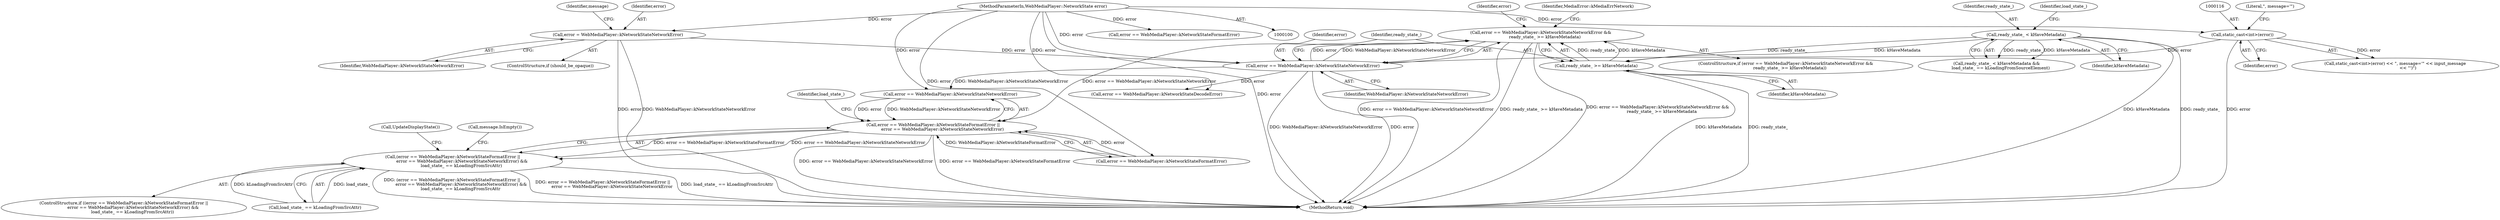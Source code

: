 digraph "0_Chrome_4504a474c069d07104237d0c03bfce7b29a42de6_0@API" {
"1000193" [label="(Call,error == WebMediaPlayer::kNetworkStateNetworkError &&\n      ready_state_ >= kHaveMetadata)"];
"1000194" [label="(Call,error == WebMediaPlayer::kNetworkStateNetworkError)"];
"1000115" [label="(Call,static_cast<int>(error))"];
"1000101" [label="(MethodParameterIn,WebMediaPlayer::NetworkState error)"];
"1000129" [label="(Call,error = WebMediaPlayer::kNetworkStateNetworkError)"];
"1000197" [label="(Call,ready_state_ >= kHaveMetadata)"];
"1000143" [label="(Call,ready_state_ < kHaveMetadata)"];
"1000218" [label="(Call,error == WebMediaPlayer::kNetworkStateFormatError ||\n              error == WebMediaPlayer::kNetworkStateNetworkError)"];
"1000217" [label="(Call,(error == WebMediaPlayer::kNetworkStateFormatError ||\n              error == WebMediaPlayer::kNetworkStateNetworkError) &&\n             load_state_ == kLoadingFromSrcAttr)"];
"1000129" [label="(Call,error = WebMediaPlayer::kNetworkStateNetworkError)"];
"1000219" [label="(Call,error == WebMediaPlayer::kNetworkStateFormatError)"];
"1000195" [label="(Identifier,error)"];
"1000143" [label="(Call,ready_state_ < kHaveMetadata)"];
"1000115" [label="(Call,static_cast<int>(error))"];
"1000216" [label="(ControlStructure,if ((error == WebMediaPlayer::kNetworkStateFormatError ||\n              error == WebMediaPlayer::kNetworkStateNetworkError) &&\n             load_state_ == kLoadingFromSrcAttr))"];
"1000207" [label="(Call,error == WebMediaPlayer::kNetworkStateDecodeError)"];
"1000131" [label="(Identifier,WebMediaPlayer::kNetworkStateNetworkError)"];
"1000198" [label="(Identifier,ready_state_)"];
"1000197" [label="(Call,ready_state_ >= kHaveMetadata)"];
"1000230" [label="(Call,message.IsEmpty())"];
"1000222" [label="(Call,error == WebMediaPlayer::kNetworkStateNetworkError)"];
"1000119" [label="(Literal,\", message='\")"];
"1000196" [label="(Identifier,WebMediaPlayer::kNetworkStateNetworkError)"];
"1000142" [label="(Call,ready_state_ < kHaveMetadata &&\n      load_state_ == kLoadingFromSourceElement)"];
"1000208" [label="(Identifier,error)"];
"1000144" [label="(Identifier,ready_state_)"];
"1000192" [label="(ControlStructure,if (error == WebMediaPlayer::kNetworkStateNetworkError &&\n      ready_state_ >= kHaveMetadata))"];
"1000147" [label="(Identifier,load_state_)"];
"1000218" [label="(Call,error == WebMediaPlayer::kNetworkStateFormatError ||\n              error == WebMediaPlayer::kNetworkStateNetworkError)"];
"1000135" [label="(Identifier,message)"];
"1000226" [label="(Identifier,load_state_)"];
"1000194" [label="(Call,error == WebMediaPlayer::kNetworkStateNetworkError)"];
"1000117" [label="(Identifier,error)"];
"1000203" [label="(Identifier,MediaError::kMediaErrNetwork)"];
"1000245" [label="(MethodReturn,void)"];
"1000244" [label="(Call,UpdateDisplayState())"];
"1000225" [label="(Call,load_state_ == kLoadingFromSrcAttr)"];
"1000101" [label="(MethodParameterIn,WebMediaPlayer::NetworkState error)"];
"1000235" [label="(Call,error == WebMediaPlayer::kNetworkStateFormatError)"];
"1000114" [label="(Call,static_cast<int>(error) << \", message='\" << input_message\n                   << \"')\")"];
"1000199" [label="(Identifier,kHaveMetadata)"];
"1000193" [label="(Call,error == WebMediaPlayer::kNetworkStateNetworkError &&\n      ready_state_ >= kHaveMetadata)"];
"1000127" [label="(ControlStructure,if (should_be_opaque))"];
"1000130" [label="(Identifier,error)"];
"1000217" [label="(Call,(error == WebMediaPlayer::kNetworkStateFormatError ||\n              error == WebMediaPlayer::kNetworkStateNetworkError) &&\n             load_state_ == kLoadingFromSrcAttr)"];
"1000145" [label="(Identifier,kHaveMetadata)"];
"1000193" -> "1000192"  [label="AST: "];
"1000193" -> "1000194"  [label="CFG: "];
"1000193" -> "1000197"  [label="CFG: "];
"1000194" -> "1000193"  [label="AST: "];
"1000197" -> "1000193"  [label="AST: "];
"1000203" -> "1000193"  [label="CFG: "];
"1000208" -> "1000193"  [label="CFG: "];
"1000193" -> "1000245"  [label="DDG: error == WebMediaPlayer::kNetworkStateNetworkError"];
"1000193" -> "1000245"  [label="DDG: ready_state_ >= kHaveMetadata"];
"1000193" -> "1000245"  [label="DDG: error == WebMediaPlayer::kNetworkStateNetworkError &&\n      ready_state_ >= kHaveMetadata"];
"1000194" -> "1000193"  [label="DDG: error"];
"1000194" -> "1000193"  [label="DDG: WebMediaPlayer::kNetworkStateNetworkError"];
"1000197" -> "1000193"  [label="DDG: ready_state_"];
"1000197" -> "1000193"  [label="DDG: kHaveMetadata"];
"1000193" -> "1000218"  [label="DDG: error == WebMediaPlayer::kNetworkStateNetworkError"];
"1000194" -> "1000196"  [label="CFG: "];
"1000195" -> "1000194"  [label="AST: "];
"1000196" -> "1000194"  [label="AST: "];
"1000198" -> "1000194"  [label="CFG: "];
"1000194" -> "1000245"  [label="DDG: error"];
"1000194" -> "1000245"  [label="DDG: WebMediaPlayer::kNetworkStateNetworkError"];
"1000115" -> "1000194"  [label="DDG: error"];
"1000129" -> "1000194"  [label="DDG: error"];
"1000101" -> "1000194"  [label="DDG: error"];
"1000194" -> "1000207"  [label="DDG: error"];
"1000194" -> "1000222"  [label="DDG: WebMediaPlayer::kNetworkStateNetworkError"];
"1000115" -> "1000114"  [label="AST: "];
"1000115" -> "1000117"  [label="CFG: "];
"1000116" -> "1000115"  [label="AST: "];
"1000117" -> "1000115"  [label="AST: "];
"1000119" -> "1000115"  [label="CFG: "];
"1000115" -> "1000245"  [label="DDG: error"];
"1000115" -> "1000114"  [label="DDG: error"];
"1000101" -> "1000115"  [label="DDG: error"];
"1000101" -> "1000100"  [label="AST: "];
"1000101" -> "1000245"  [label="DDG: error"];
"1000101" -> "1000129"  [label="DDG: error"];
"1000101" -> "1000207"  [label="DDG: error"];
"1000101" -> "1000219"  [label="DDG: error"];
"1000101" -> "1000222"  [label="DDG: error"];
"1000101" -> "1000235"  [label="DDG: error"];
"1000129" -> "1000127"  [label="AST: "];
"1000129" -> "1000131"  [label="CFG: "];
"1000130" -> "1000129"  [label="AST: "];
"1000131" -> "1000129"  [label="AST: "];
"1000135" -> "1000129"  [label="CFG: "];
"1000129" -> "1000245"  [label="DDG: error"];
"1000129" -> "1000245"  [label="DDG: WebMediaPlayer::kNetworkStateNetworkError"];
"1000197" -> "1000199"  [label="CFG: "];
"1000198" -> "1000197"  [label="AST: "];
"1000199" -> "1000197"  [label="AST: "];
"1000197" -> "1000245"  [label="DDG: kHaveMetadata"];
"1000197" -> "1000245"  [label="DDG: ready_state_"];
"1000143" -> "1000197"  [label="DDG: ready_state_"];
"1000143" -> "1000197"  [label="DDG: kHaveMetadata"];
"1000143" -> "1000142"  [label="AST: "];
"1000143" -> "1000145"  [label="CFG: "];
"1000144" -> "1000143"  [label="AST: "];
"1000145" -> "1000143"  [label="AST: "];
"1000147" -> "1000143"  [label="CFG: "];
"1000142" -> "1000143"  [label="CFG: "];
"1000143" -> "1000245"  [label="DDG: ready_state_"];
"1000143" -> "1000245"  [label="DDG: kHaveMetadata"];
"1000143" -> "1000142"  [label="DDG: ready_state_"];
"1000143" -> "1000142"  [label="DDG: kHaveMetadata"];
"1000218" -> "1000217"  [label="AST: "];
"1000218" -> "1000219"  [label="CFG: "];
"1000218" -> "1000222"  [label="CFG: "];
"1000219" -> "1000218"  [label="AST: "];
"1000222" -> "1000218"  [label="AST: "];
"1000226" -> "1000218"  [label="CFG: "];
"1000217" -> "1000218"  [label="CFG: "];
"1000218" -> "1000245"  [label="DDG: error == WebMediaPlayer::kNetworkStateFormatError"];
"1000218" -> "1000245"  [label="DDG: error == WebMediaPlayer::kNetworkStateNetworkError"];
"1000218" -> "1000217"  [label="DDG: error == WebMediaPlayer::kNetworkStateFormatError"];
"1000218" -> "1000217"  [label="DDG: error == WebMediaPlayer::kNetworkStateNetworkError"];
"1000219" -> "1000218"  [label="DDG: error"];
"1000219" -> "1000218"  [label="DDG: WebMediaPlayer::kNetworkStateFormatError"];
"1000222" -> "1000218"  [label="DDG: error"];
"1000222" -> "1000218"  [label="DDG: WebMediaPlayer::kNetworkStateNetworkError"];
"1000217" -> "1000216"  [label="AST: "];
"1000217" -> "1000225"  [label="CFG: "];
"1000225" -> "1000217"  [label="AST: "];
"1000230" -> "1000217"  [label="CFG: "];
"1000244" -> "1000217"  [label="CFG: "];
"1000217" -> "1000245"  [label="DDG: load_state_ == kLoadingFromSrcAttr"];
"1000217" -> "1000245"  [label="DDG: (error == WebMediaPlayer::kNetworkStateFormatError ||\n              error == WebMediaPlayer::kNetworkStateNetworkError) &&\n             load_state_ == kLoadingFromSrcAttr"];
"1000217" -> "1000245"  [label="DDG: error == WebMediaPlayer::kNetworkStateFormatError ||\n              error == WebMediaPlayer::kNetworkStateNetworkError"];
"1000225" -> "1000217"  [label="DDG: load_state_"];
"1000225" -> "1000217"  [label="DDG: kLoadingFromSrcAttr"];
}
